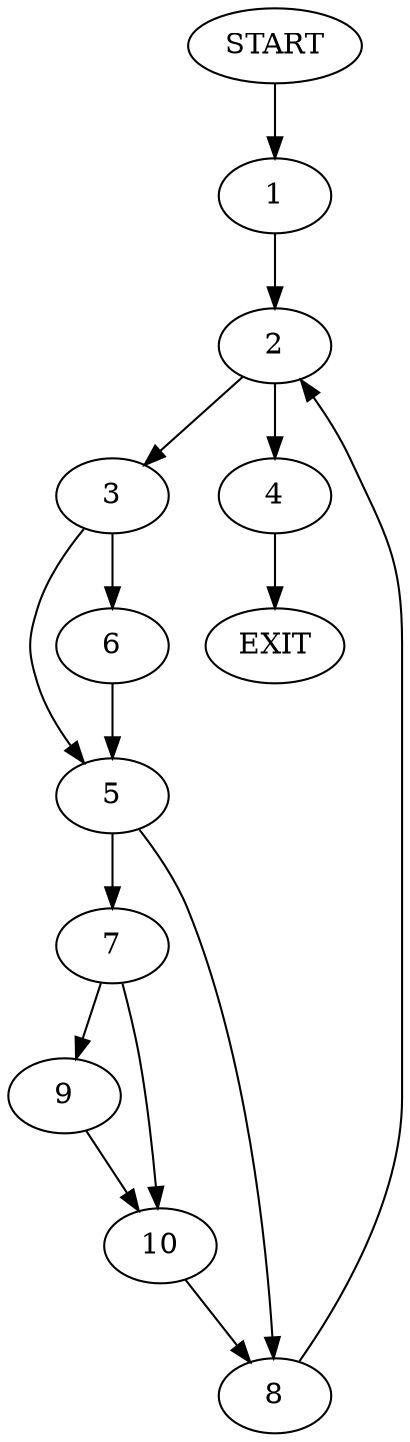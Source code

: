 digraph {
0 [label="START"]
11 [label="EXIT"]
0 -> 1
1 -> 2
2 -> 3
2 -> 4
3 -> 5
3 -> 6
4 -> 11
6 -> 5
5 -> 7
5 -> 8
8 -> 2
7 -> 9
7 -> 10
9 -> 10
10 -> 8
}
